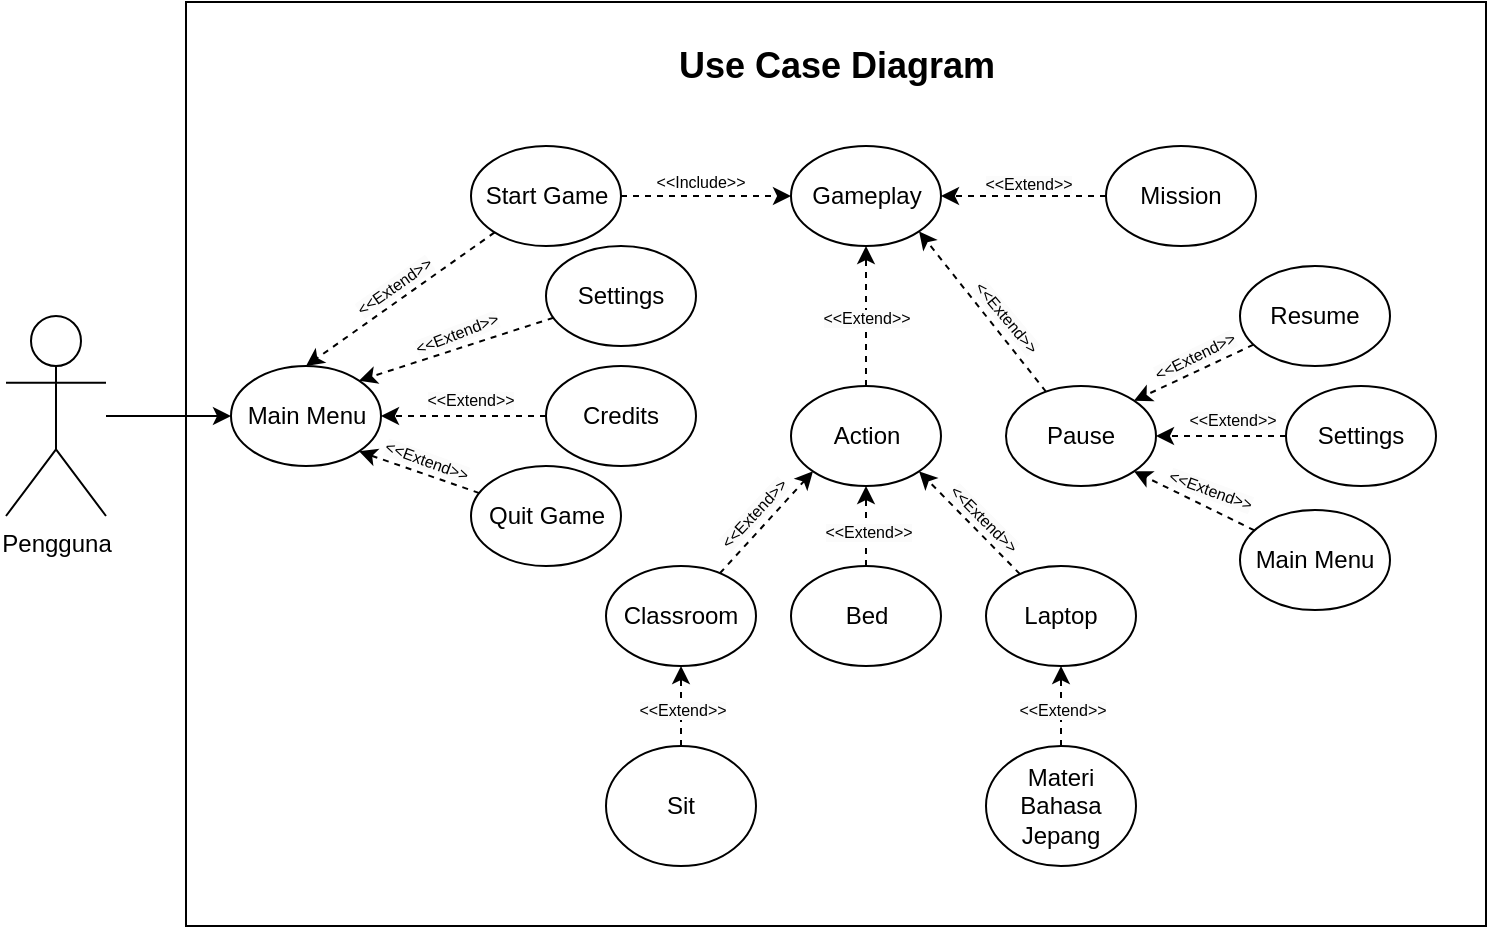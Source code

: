 <mxfile version="24.2.3" type="device">
  <diagram name="Halaman-1" id="quQY--S-zX8sKLz99Ocw">
    <mxGraphModel dx="880" dy="434" grid="1" gridSize="10" guides="1" tooltips="1" connect="1" arrows="1" fold="1" page="1" pageScale="1" pageWidth="827" pageHeight="1169" math="0" shadow="0">
      <root>
        <mxCell id="0" />
        <mxCell id="1" parent="0" />
        <mxCell id="CigYEO1HaFpqSc6tLjGz-9" value="" style="rounded=0;whiteSpace=wrap;html=1;movable=1;resizable=1;rotatable=1;deletable=1;editable=1;locked=0;connectable=1;" parent="1" vertex="1">
          <mxGeometry x="300" y="8" width="650" height="462" as="geometry" />
        </mxCell>
        <mxCell id="aILmEIebjc8XxtWw0dU9-2" value="&lt;b&gt;&lt;font style=&quot;font-size: 18px;&quot;&gt;Use Case Diagram&lt;/font&gt;&lt;/b&gt;" style="text;html=1;align=center;verticalAlign=middle;resizable=0;points=[];autosize=1;strokeColor=none;fillColor=none;" parent="1" vertex="1">
          <mxGeometry x="535" y="20" width="180" height="40" as="geometry" />
        </mxCell>
        <mxCell id="CigYEO1HaFpqSc6tLjGz-12" style="rounded=0;orthogonalLoop=1;jettySize=auto;html=1;entryX=0;entryY=0.5;entryDx=0;entryDy=0;" parent="1" source="aILmEIebjc8XxtWw0dU9-3" target="CigYEO1HaFpqSc6tLjGz-3" edge="1">
          <mxGeometry relative="1" as="geometry" />
        </mxCell>
        <mxCell id="aILmEIebjc8XxtWw0dU9-3" value="Pengguna" style="shape=umlActor;verticalLabelPosition=bottom;verticalAlign=top;html=1;outlineConnect=0;" parent="1" vertex="1">
          <mxGeometry x="210" y="165" width="50" height="100" as="geometry" />
        </mxCell>
        <mxCell id="CigYEO1HaFpqSc6tLjGz-3" value="Main Menu" style="ellipse;whiteSpace=wrap;html=1;" parent="1" vertex="1">
          <mxGeometry x="322.5" y="190" width="75" height="50" as="geometry" />
        </mxCell>
        <mxCell id="CigYEO1HaFpqSc6tLjGz-5" value="Gameplay" style="ellipse;whiteSpace=wrap;html=1;" parent="1" vertex="1">
          <mxGeometry x="602.5" y="80" width="75" height="50" as="geometry" />
        </mxCell>
        <mxCell id="CigYEO1HaFpqSc6tLjGz-18" value="Settings" style="ellipse;whiteSpace=wrap;html=1;" parent="1" vertex="1">
          <mxGeometry x="480" y="130" width="75" height="50" as="geometry" />
        </mxCell>
        <mxCell id="CigYEO1HaFpqSc6tLjGz-22" style="edgeStyle=orthogonalEdgeStyle;rounded=0;orthogonalLoop=1;jettySize=auto;html=1;entryX=1;entryY=0.5;entryDx=0;entryDy=0;dashed=1;" parent="1" source="CigYEO1HaFpqSc6tLjGz-19" target="CigYEO1HaFpqSc6tLjGz-3" edge="1">
          <mxGeometry relative="1" as="geometry" />
        </mxCell>
        <mxCell id="7DuYk4hLzd9tXQWPZOyB-5" value="&lt;span style=&quot;background-color: rgb(251, 251, 251); font-size: 8px;&quot;&gt;&lt;font style=&quot;font-size: 8px;&quot;&gt;&amp;lt;&amp;lt;Extend&amp;gt;&amp;gt;&lt;/font&gt;&lt;/span&gt;" style="edgeLabel;html=1;align=center;verticalAlign=middle;resizable=0;points=[];fontSize=8;" parent="CigYEO1HaFpqSc6tLjGz-22" vertex="1" connectable="0">
          <mxGeometry x="-0.081" relative="1" as="geometry">
            <mxPoint y="-8" as="offset" />
          </mxGeometry>
        </mxCell>
        <mxCell id="CigYEO1HaFpqSc6tLjGz-19" value="Credits" style="ellipse;whiteSpace=wrap;html=1;" parent="1" vertex="1">
          <mxGeometry x="480" y="190" width="75" height="50" as="geometry" />
        </mxCell>
        <mxCell id="CigYEO1HaFpqSc6tLjGz-24" style="rounded=0;orthogonalLoop=1;jettySize=auto;html=1;entryX=1;entryY=1;entryDx=0;entryDy=0;dashed=1;" parent="1" source="CigYEO1HaFpqSc6tLjGz-20" target="CigYEO1HaFpqSc6tLjGz-3" edge="1">
          <mxGeometry relative="1" as="geometry" />
        </mxCell>
        <mxCell id="CigYEO1HaFpqSc6tLjGz-20" value="Quit Game" style="ellipse;whiteSpace=wrap;html=1;" parent="1" vertex="1">
          <mxGeometry x="442.5" y="240" width="75" height="50" as="geometry" />
        </mxCell>
        <mxCell id="CigYEO1HaFpqSc6tLjGz-21" style="rounded=0;orthogonalLoop=1;jettySize=auto;html=1;entryX=1;entryY=0;entryDx=0;entryDy=0;dashed=1;" parent="1" source="CigYEO1HaFpqSc6tLjGz-18" target="CigYEO1HaFpqSc6tLjGz-3" edge="1">
          <mxGeometry relative="1" as="geometry" />
        </mxCell>
        <mxCell id="7DuYk4hLzd9tXQWPZOyB-4" value="&lt;span style=&quot;background-color: rgb(251, 251, 251); font-size: 8px;&quot;&gt;&lt;font style=&quot;font-size: 8px;&quot;&gt;&amp;lt;&amp;lt;Extend&amp;gt;&amp;gt;&lt;/font&gt;&lt;/span&gt;" style="edgeLabel;html=1;align=center;verticalAlign=middle;resizable=0;points=[];rotation=339;fontSize=8;" parent="CigYEO1HaFpqSc6tLjGz-21" vertex="1" connectable="0">
          <mxGeometry x="0.068" y="1" relative="1" as="geometry">
            <mxPoint x="2" y="-10" as="offset" />
          </mxGeometry>
        </mxCell>
        <mxCell id="CigYEO1HaFpqSc6tLjGz-23" style="edgeStyle=orthogonalEdgeStyle;rounded=0;orthogonalLoop=1;jettySize=auto;html=1;exitX=0.5;exitY=1;exitDx=0;exitDy=0;" parent="1" edge="1">
          <mxGeometry relative="1" as="geometry">
            <mxPoint x="657.5" y="80.0" as="sourcePoint" />
            <mxPoint x="657.5" y="80.0" as="targetPoint" />
          </mxGeometry>
        </mxCell>
        <mxCell id="CigYEO1HaFpqSc6tLjGz-27" style="rounded=0;orthogonalLoop=1;jettySize=auto;html=1;entryX=1;entryY=0.5;entryDx=0;entryDy=0;dashed=1;" parent="1" source="CigYEO1HaFpqSc6tLjGz-26" target="CigYEO1HaFpqSc6tLjGz-5" edge="1">
          <mxGeometry relative="1" as="geometry" />
        </mxCell>
        <mxCell id="7DuYk4hLzd9tXQWPZOyB-9" value="&lt;span style=&quot;font-size: 8px; background-color: rgb(251, 251, 251);&quot;&gt;&amp;lt;&amp;lt;Extend&amp;gt;&amp;gt;&lt;/span&gt;" style="edgeLabel;html=1;align=center;verticalAlign=middle;resizable=0;points=[];rotation=0;fontSize=8;" parent="CigYEO1HaFpqSc6tLjGz-27" vertex="1" connectable="0">
          <mxGeometry x="0.047" y="-1" relative="1" as="geometry">
            <mxPoint x="4" y="-5" as="offset" />
          </mxGeometry>
        </mxCell>
        <mxCell id="CigYEO1HaFpqSc6tLjGz-26" value="Mission" style="ellipse;whiteSpace=wrap;html=1;" parent="1" vertex="1">
          <mxGeometry x="760" y="80" width="75" height="50" as="geometry" />
        </mxCell>
        <mxCell id="CigYEO1HaFpqSc6tLjGz-29" style="rounded=0;orthogonalLoop=1;jettySize=auto;html=1;entryX=1;entryY=1;entryDx=0;entryDy=0;dashed=1;" parent="1" source="CigYEO1HaFpqSc6tLjGz-28" target="CigYEO1HaFpqSc6tLjGz-5" edge="1">
          <mxGeometry relative="1" as="geometry" />
        </mxCell>
        <mxCell id="7DuYk4hLzd9tXQWPZOyB-10" value="&lt;span style=&quot;font-size: 8px; background-color: rgb(251, 251, 251);&quot;&gt;&amp;lt;&amp;lt;Extend&amp;gt;&amp;gt;&lt;/span&gt;" style="edgeLabel;html=1;align=center;verticalAlign=middle;resizable=0;points=[];fontSize=8;rotation=50;" parent="CigYEO1HaFpqSc6tLjGz-29" vertex="1" connectable="0">
          <mxGeometry x="0.166" y="-2" relative="1" as="geometry">
            <mxPoint x="15" y="10" as="offset" />
          </mxGeometry>
        </mxCell>
        <mxCell id="CigYEO1HaFpqSc6tLjGz-28" value="Pause" style="ellipse;whiteSpace=wrap;html=1;" parent="1" vertex="1">
          <mxGeometry x="710" y="200" width="75" height="50" as="geometry" />
        </mxCell>
        <mxCell id="CigYEO1HaFpqSc6tLjGz-31" style="rounded=0;orthogonalLoop=1;jettySize=auto;html=1;entryX=0.5;entryY=1;entryDx=0;entryDy=0;dashed=1;" parent="1" source="CigYEO1HaFpqSc6tLjGz-30" target="CigYEO1HaFpqSc6tLjGz-5" edge="1">
          <mxGeometry relative="1" as="geometry" />
        </mxCell>
        <mxCell id="7DuYk4hLzd9tXQWPZOyB-14" value="&lt;span style=&quot;font-size: 8px; background-color: rgb(251, 251, 251);&quot;&gt;&amp;lt;&amp;lt;Extend&amp;gt;&amp;gt;&lt;/span&gt;" style="edgeLabel;html=1;align=center;verticalAlign=middle;resizable=0;points=[];rotation=0;fontSize=8;" parent="CigYEO1HaFpqSc6tLjGz-31" vertex="1" connectable="0">
          <mxGeometry x="0.071" relative="1" as="geometry">
            <mxPoint y="3" as="offset" />
          </mxGeometry>
        </mxCell>
        <mxCell id="CigYEO1HaFpqSc6tLjGz-30" value="Action" style="ellipse;whiteSpace=wrap;html=1;" parent="1" vertex="1">
          <mxGeometry x="602.5" y="200" width="75" height="50" as="geometry" />
        </mxCell>
        <mxCell id="CigYEO1HaFpqSc6tLjGz-33" style="rounded=0;orthogonalLoop=1;jettySize=auto;html=1;entryX=1;entryY=1;entryDx=0;entryDy=0;dashed=1;" parent="1" source="CigYEO1HaFpqSc6tLjGz-32" target="CigYEO1HaFpqSc6tLjGz-30" edge="1">
          <mxGeometry relative="1" as="geometry" />
        </mxCell>
        <mxCell id="7DuYk4hLzd9tXQWPZOyB-15" value="&lt;span style=&quot;font-size: 8px; background-color: rgb(251, 251, 251);&quot;&gt;&amp;lt;&amp;lt;Extend&amp;gt;&amp;gt;&lt;/span&gt;" style="edgeLabel;html=1;align=center;verticalAlign=middle;resizable=0;points=[];rotation=45;fontSize=8;" parent="CigYEO1HaFpqSc6tLjGz-33" vertex="1" connectable="0">
          <mxGeometry x="-0.238" relative="1" as="geometry">
            <mxPoint x="1" y="-9" as="offset" />
          </mxGeometry>
        </mxCell>
        <mxCell id="CigYEO1HaFpqSc6tLjGz-32" value="Laptop" style="ellipse;whiteSpace=wrap;html=1;" parent="1" vertex="1">
          <mxGeometry x="700" y="290" width="75" height="50" as="geometry" />
        </mxCell>
        <mxCell id="CigYEO1HaFpqSc6tLjGz-37" style="rounded=0;orthogonalLoop=1;jettySize=auto;html=1;entryX=0.5;entryY=1;entryDx=0;entryDy=0;dashed=1;" parent="1" source="CigYEO1HaFpqSc6tLjGz-34" target="CigYEO1HaFpqSc6tLjGz-30" edge="1">
          <mxGeometry relative="1" as="geometry" />
        </mxCell>
        <mxCell id="7DuYk4hLzd9tXQWPZOyB-16" value="&lt;span style=&quot;font-size: 8px; background-color: rgb(251, 251, 251);&quot;&gt;&amp;lt;&amp;lt;Extend&amp;gt;&amp;gt;&lt;/span&gt;" style="edgeLabel;html=1;align=center;verticalAlign=middle;resizable=0;points=[];fontSize=8;" parent="CigYEO1HaFpqSc6tLjGz-37" vertex="1" connectable="0">
          <mxGeometry x="-0.059" y="1" relative="1" as="geometry">
            <mxPoint x="2" y="2" as="offset" />
          </mxGeometry>
        </mxCell>
        <mxCell id="CigYEO1HaFpqSc6tLjGz-34" value="Bed" style="ellipse;whiteSpace=wrap;html=1;" parent="1" vertex="1">
          <mxGeometry x="602.5" y="290" width="75" height="50" as="geometry" />
        </mxCell>
        <mxCell id="CigYEO1HaFpqSc6tLjGz-39" style="rounded=0;orthogonalLoop=1;jettySize=auto;html=1;entryX=0;entryY=1;entryDx=0;entryDy=0;dashed=1;" parent="1" source="CigYEO1HaFpqSc6tLjGz-38" target="CigYEO1HaFpqSc6tLjGz-30" edge="1">
          <mxGeometry relative="1" as="geometry" />
        </mxCell>
        <mxCell id="7DuYk4hLzd9tXQWPZOyB-17" value="&lt;span style=&quot;font-size: 8px; background-color: rgb(251, 251, 251);&quot;&gt;&amp;lt;&amp;lt;Extend&amp;gt;&amp;gt;&lt;/span&gt;" style="edgeLabel;html=1;align=center;verticalAlign=middle;resizable=0;points=[];rotation=313;fontSize=8;" parent="CigYEO1HaFpqSc6tLjGz-39" vertex="1" connectable="0">
          <mxGeometry x="-0.203" relative="1" as="geometry">
            <mxPoint x="-2" y="-9" as="offset" />
          </mxGeometry>
        </mxCell>
        <mxCell id="CigYEO1HaFpqSc6tLjGz-38" value="Classroom" style="ellipse;whiteSpace=wrap;html=1;" parent="1" vertex="1">
          <mxGeometry x="510" y="290" width="75" height="50" as="geometry" />
        </mxCell>
        <mxCell id="CigYEO1HaFpqSc6tLjGz-41" style="rounded=0;orthogonalLoop=1;jettySize=auto;html=1;entryX=1;entryY=0;entryDx=0;entryDy=0;dashed=1;" parent="1" source="CigYEO1HaFpqSc6tLjGz-40" target="CigYEO1HaFpqSc6tLjGz-28" edge="1">
          <mxGeometry relative="1" as="geometry" />
        </mxCell>
        <mxCell id="7DuYk4hLzd9tXQWPZOyB-11" value="&lt;span style=&quot;font-size: 8px; background-color: rgb(251, 251, 251);&quot;&gt;&amp;lt;&amp;lt;Extend&amp;gt;&amp;gt;&lt;/span&gt;" style="edgeLabel;html=1;align=center;verticalAlign=middle;resizable=0;points=[];rotation=334;fontSize=8;" parent="CigYEO1HaFpqSc6tLjGz-41" vertex="1" connectable="0">
          <mxGeometry x="-0.126" y="-1" relative="1" as="geometry">
            <mxPoint x="-3" y="-6" as="offset" />
          </mxGeometry>
        </mxCell>
        <mxCell id="CigYEO1HaFpqSc6tLjGz-40" value="Resume" style="ellipse;whiteSpace=wrap;html=1;" parent="1" vertex="1">
          <mxGeometry x="827" y="140" width="75" height="50" as="geometry" />
        </mxCell>
        <mxCell id="CigYEO1HaFpqSc6tLjGz-44" style="rounded=0;orthogonalLoop=1;jettySize=auto;html=1;entryX=1;entryY=0.5;entryDx=0;entryDy=0;dashed=1;" parent="1" source="CigYEO1HaFpqSc6tLjGz-43" target="CigYEO1HaFpqSc6tLjGz-28" edge="1">
          <mxGeometry relative="1" as="geometry" />
        </mxCell>
        <mxCell id="7DuYk4hLzd9tXQWPZOyB-12" value="&lt;span style=&quot;font-size: 8px; background-color: rgb(251, 251, 251);&quot;&gt;&amp;lt;&amp;lt;Extend&amp;gt;&amp;gt;&lt;/span&gt;" style="edgeLabel;html=1;align=center;verticalAlign=middle;resizable=0;points=[];fontSize=8;" parent="CigYEO1HaFpqSc6tLjGz-44" vertex="1" connectable="0">
          <mxGeometry x="0.009" y="2" relative="1" as="geometry">
            <mxPoint x="6" y="-10" as="offset" />
          </mxGeometry>
        </mxCell>
        <mxCell id="CigYEO1HaFpqSc6tLjGz-43" value="Settings" style="ellipse;whiteSpace=wrap;html=1;" parent="1" vertex="1">
          <mxGeometry x="850" y="200" width="75" height="50" as="geometry" />
        </mxCell>
        <mxCell id="CigYEO1HaFpqSc6tLjGz-46" style="rounded=0;orthogonalLoop=1;jettySize=auto;html=1;entryX=1;entryY=1;entryDx=0;entryDy=0;dashed=1;" parent="1" source="CigYEO1HaFpqSc6tLjGz-45" target="CigYEO1HaFpqSc6tLjGz-28" edge="1">
          <mxGeometry relative="1" as="geometry" />
        </mxCell>
        <mxCell id="7DuYk4hLzd9tXQWPZOyB-13" value="&lt;span style=&quot;font-size: 8px; background-color: rgb(251, 251, 251);&quot;&gt;&amp;lt;&amp;lt;Extend&amp;gt;&amp;gt;&lt;/span&gt;" style="edgeLabel;html=1;align=center;verticalAlign=middle;resizable=0;points=[];rotation=20;fontSize=8;" parent="CigYEO1HaFpqSc6tLjGz-46" vertex="1" connectable="0">
          <mxGeometry x="-0.013" y="1" relative="1" as="geometry">
            <mxPoint x="8" y="-7" as="offset" />
          </mxGeometry>
        </mxCell>
        <mxCell id="CigYEO1HaFpqSc6tLjGz-45" value="Main Menu" style="ellipse;whiteSpace=wrap;html=1;" parent="1" vertex="1">
          <mxGeometry x="827" y="262" width="75" height="50" as="geometry" />
        </mxCell>
        <mxCell id="7DuYk4hLzd9tXQWPZOyB-2" style="rounded=0;orthogonalLoop=1;jettySize=auto;html=1;entryX=0.5;entryY=1;entryDx=0;entryDy=0;dashed=1;" parent="1" source="7DuYk4hLzd9tXQWPZOyB-1" target="CigYEO1HaFpqSc6tLjGz-32" edge="1">
          <mxGeometry relative="1" as="geometry" />
        </mxCell>
        <mxCell id="7DuYk4hLzd9tXQWPZOyB-18" value="&lt;span style=&quot;font-size: 8px; background-color: rgb(251, 251, 251);&quot;&gt;&amp;lt;&amp;lt;Extend&amp;gt;&amp;gt;&lt;/span&gt;" style="edgeLabel;html=1;align=center;verticalAlign=middle;resizable=0;points=[];fontSize=8;" parent="7DuYk4hLzd9tXQWPZOyB-2" vertex="1" connectable="0">
          <mxGeometry x="-0.073" relative="1" as="geometry">
            <mxPoint as="offset" />
          </mxGeometry>
        </mxCell>
        <mxCell id="7DuYk4hLzd9tXQWPZOyB-1" value="Materi Bahasa Jepang" style="ellipse;whiteSpace=wrap;html=1;" parent="1" vertex="1">
          <mxGeometry x="700" y="380" width="75" height="60" as="geometry" />
        </mxCell>
        <mxCell id="7DuYk4hLzd9tXQWPZOyB-6" value="&lt;span style=&quot;background-color: rgb(251, 251, 251); font-size: 8px;&quot;&gt;&lt;font style=&quot;font-size: 8px;&quot;&gt;&amp;lt;&amp;lt;Extend&amp;gt;&amp;gt;&lt;/font&gt;&lt;/span&gt;" style="edgeLabel;html=1;align=center;verticalAlign=middle;resizable=0;points=[];rotation=20;fontSize=8;" parent="1" vertex="1" connectable="0">
          <mxGeometry x="419.501" y="237" as="geometry" />
        </mxCell>
        <mxCell id="izFydZWJqb53vK0SFAhf-3" style="rounded=0;orthogonalLoop=1;jettySize=auto;html=1;dashed=1;entryX=0.5;entryY=0;entryDx=0;entryDy=0;" parent="1" source="izFydZWJqb53vK0SFAhf-2" target="CigYEO1HaFpqSc6tLjGz-3" edge="1">
          <mxGeometry relative="1" as="geometry" />
        </mxCell>
        <mxCell id="izFydZWJqb53vK0SFAhf-6" style="rounded=0;orthogonalLoop=1;jettySize=auto;html=1;entryX=0;entryY=0.5;entryDx=0;entryDy=0;strokeColor=default;dashed=1;" parent="1" source="izFydZWJqb53vK0SFAhf-2" target="CigYEO1HaFpqSc6tLjGz-5" edge="1">
          <mxGeometry relative="1" as="geometry">
            <mxPoint x="620" y="105" as="targetPoint" />
          </mxGeometry>
        </mxCell>
        <mxCell id="izFydZWJqb53vK0SFAhf-7" value="&amp;lt;&amp;lt;Include&amp;gt;&amp;gt;" style="edgeLabel;html=1;align=center;verticalAlign=middle;resizable=0;points=[];fontSize=8;" parent="izFydZWJqb53vK0SFAhf-6" vertex="1" connectable="0">
          <mxGeometry x="-0.073" y="1" relative="1" as="geometry">
            <mxPoint y="-6" as="offset" />
          </mxGeometry>
        </mxCell>
        <mxCell id="izFydZWJqb53vK0SFAhf-2" value="Start Game" style="ellipse;whiteSpace=wrap;html=1;" parent="1" vertex="1">
          <mxGeometry x="442.5" y="80" width="75" height="50" as="geometry" />
        </mxCell>
        <mxCell id="izFydZWJqb53vK0SFAhf-4" value="&lt;span style=&quot;background-color: rgb(251, 251, 251); font-size: 8px;&quot;&gt;&lt;font style=&quot;font-size: 8px;&quot;&gt;&amp;lt;&amp;lt;Extend&amp;gt;&amp;gt;&lt;/font&gt;&lt;/span&gt;" style="edgeLabel;html=1;align=center;verticalAlign=middle;resizable=0;points=[];rotation=325;fontSize=8;" parent="1" vertex="1" connectable="0">
          <mxGeometry x="454.0" y="173.001" as="geometry">
            <mxPoint x="-27.959" y="-47.152" as="offset" />
          </mxGeometry>
        </mxCell>
        <mxCell id="bgc_YOVQ2a9FPMYSglHU-8" style="rounded=0;orthogonalLoop=1;jettySize=auto;html=1;entryX=0.5;entryY=1;entryDx=0;entryDy=0;dashed=1;" parent="1" source="bgc_YOVQ2a9FPMYSglHU-10" target="CigYEO1HaFpqSc6tLjGz-38" edge="1">
          <mxGeometry relative="1" as="geometry">
            <mxPoint x="727.5" y="415" as="targetPoint" />
          </mxGeometry>
        </mxCell>
        <mxCell id="bgc_YOVQ2a9FPMYSglHU-9" value="&lt;span style=&quot;font-size: 8px; background-color: rgb(251, 251, 251);&quot;&gt;&amp;lt;&amp;lt;Extend&amp;gt;&amp;gt;&lt;/span&gt;" style="edgeLabel;html=1;align=center;verticalAlign=middle;resizable=0;points=[];fontSize=8;" parent="bgc_YOVQ2a9FPMYSglHU-8" vertex="1" connectable="0">
          <mxGeometry x="-0.073" relative="1" as="geometry">
            <mxPoint as="offset" />
          </mxGeometry>
        </mxCell>
        <mxCell id="bgc_YOVQ2a9FPMYSglHU-10" value="Sit" style="ellipse;whiteSpace=wrap;html=1;" parent="1" vertex="1">
          <mxGeometry x="510" y="380" width="75" height="60" as="geometry" />
        </mxCell>
      </root>
    </mxGraphModel>
  </diagram>
</mxfile>

